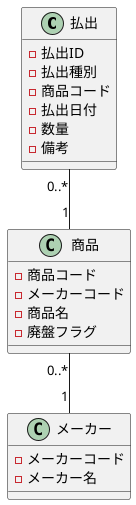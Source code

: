 @startuml
class 払出 {
  - 払出ID
  - 払出種別
  - 商品コード
  - 払出日付
  - 数量
  - 備考
}

class 商品 {
  - 商品コード
  - メーカーコード
  - 商品名
  - 廃盤フラグ
}

class メーカー {
  - メーカーコード
  - メーカー名
}

払出 "0..*" -- "1" 商品
商品 "0..*" -- "1" メーカー
@enduml